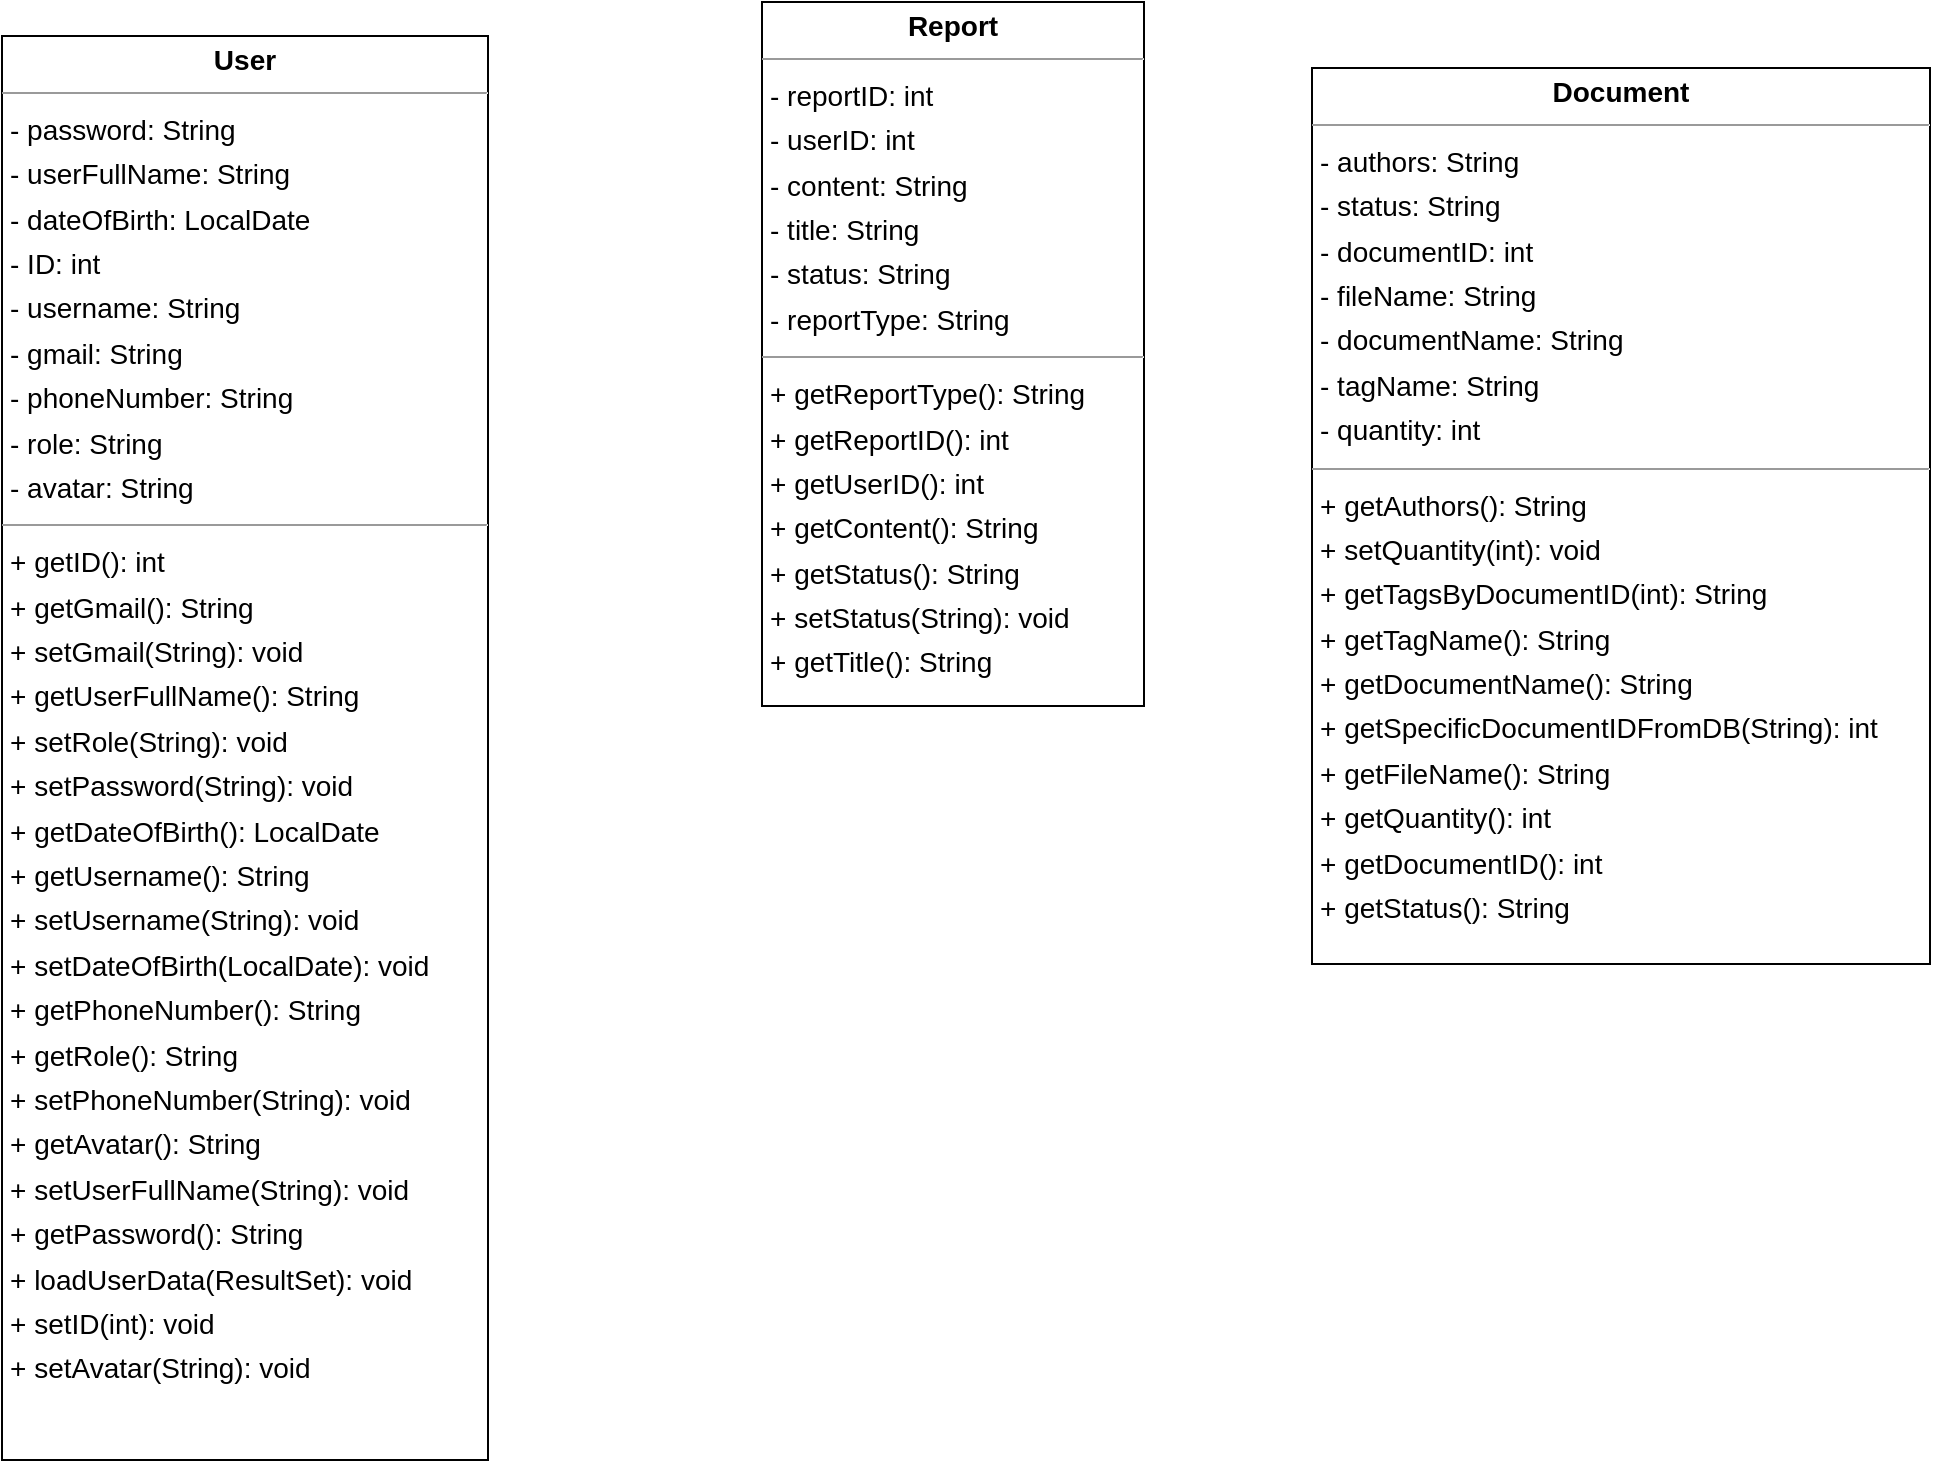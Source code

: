 <mxGraphModel dx="0" dy="0" grid="1" gridSize="10" guides="1" tooltips="1" connect="1" arrows="1" fold="1" page="0" pageScale="1" background="none" math="0" shadow="0">
  <root>
    <mxCell id="0" />
    <mxCell id="1" parent="0" />
    <mxCell id="node0" parent="1" vertex="1" value="&lt;p style=&quot;margin:0px;margin-top:4px;text-align:center;&quot;&gt;&lt;b&gt;Document&lt;/b&gt;&lt;/p&gt;&lt;hr size=&quot;1&quot;/&gt;&lt;p style=&quot;margin:0 0 0 4px;line-height:1.6;&quot;&gt;- authors: String&lt;br/&gt;- status: String&lt;br/&gt;- documentID: int&lt;br/&gt;- fileName: String&lt;br/&gt;- documentName: String&lt;br/&gt;- tagName: String&lt;br/&gt;- quantity: int&lt;/p&gt;&lt;hr size=&quot;1&quot;/&gt;&lt;p style=&quot;margin:0 0 0 4px;line-height:1.6;&quot;&gt;+ getAuthors(): String&lt;br/&gt;+ setQuantity(int): void&lt;br/&gt;+ getTagsByDocumentID(int): String&lt;br/&gt;+ getTagName(): String&lt;br/&gt;+ getDocumentName(): String&lt;br/&gt;+ getSpecificDocumentIDFromDB(String): int&lt;br/&gt;+ getFileName(): String&lt;br/&gt;+ getQuantity(): int&lt;br/&gt;+ getDocumentID(): int&lt;br/&gt;+ getStatus(): String&lt;/p&gt;" style="verticalAlign=top;align=left;overflow=fill;fontSize=14;fontFamily=Helvetica;html=1;rounded=0;shadow=0;comic=0;labelBackgroundColor=none;strokeWidth=1;">
      <mxGeometry x="224" y="167" width="309" height="448" as="geometry" />
    </mxCell>
    <mxCell id="node2" parent="1" vertex="1" value="&lt;p style=&quot;margin:0px;margin-top:4px;text-align:center;&quot;&gt;&lt;b&gt;Report&lt;/b&gt;&lt;/p&gt;&lt;hr size=&quot;1&quot;/&gt;&lt;p style=&quot;margin:0 0 0 4px;line-height:1.6;&quot;&gt;- reportID: int&lt;br/&gt;- userID: int&lt;br/&gt;- content: String&lt;br/&gt;- title: String&lt;br/&gt;- status: String&lt;br/&gt;- reportType: String&lt;/p&gt;&lt;hr size=&quot;1&quot;/&gt;&lt;p style=&quot;margin:0 0 0 4px;line-height:1.6;&quot;&gt;+ getReportType(): String&lt;br/&gt;+ getReportID(): int&lt;br/&gt;+ getUserID(): int&lt;br/&gt;+ getContent(): String&lt;br/&gt;+ getStatus(): String&lt;br/&gt;+ setStatus(String): void&lt;br/&gt;+ getTitle(): String&lt;/p&gt;" style="verticalAlign=top;align=left;overflow=fill;fontSize=14;fontFamily=Helvetica;html=1;rounded=0;shadow=0;comic=0;labelBackgroundColor=none;strokeWidth=1;">
      <mxGeometry x="-51" y="134" width="191" height="352" as="geometry" />
    </mxCell>
    <mxCell id="node1" parent="1" vertex="1" value="&lt;p style=&quot;margin:0px;margin-top:4px;text-align:center;&quot;&gt;&lt;b&gt;User&lt;/b&gt;&lt;/p&gt;&lt;hr size=&quot;1&quot;/&gt;&lt;p style=&quot;margin:0 0 0 4px;line-height:1.6;&quot;&gt;- password: String&lt;br/&gt;- userFullName: String&lt;br/&gt;- dateOfBirth: LocalDate&lt;br/&gt;- ID: int&lt;br/&gt;- username: String&lt;br/&gt;- gmail: String&lt;br/&gt;- phoneNumber: String&lt;br/&gt;- role: String&lt;br/&gt;- avatar: String&lt;/p&gt;&lt;hr size=&quot;1&quot;/&gt;&lt;p style=&quot;margin:0 0 0 4px;line-height:1.6;&quot;&gt;+ getID(): int&lt;br/&gt;+ getGmail(): String&lt;br/&gt;+ setGmail(String): void&lt;br/&gt;+ getUserFullName(): String&lt;br/&gt;+ setRole(String): void&lt;br/&gt;+ setPassword(String): void&lt;br/&gt;+ getDateOfBirth(): LocalDate&lt;br/&gt;+ getUsername(): String&lt;br/&gt;+ setUsername(String): void&lt;br/&gt;+ setDateOfBirth(LocalDate): void&lt;br/&gt;+ getPhoneNumber(): String&lt;br/&gt;+ getRole(): String&lt;br/&gt;+ setPhoneNumber(String): void&lt;br/&gt;+ getAvatar(): String&lt;br/&gt;+ setUserFullName(String): void&lt;br/&gt;+ getPassword(): String&lt;br/&gt;+ loadUserData(ResultSet): void&lt;br/&gt;+ setID(int): void&lt;br/&gt;+ setAvatar(String): void&lt;/p&gt;" style="verticalAlign=top;align=left;overflow=fill;fontSize=14;fontFamily=Helvetica;html=1;rounded=0;shadow=0;comic=0;labelBackgroundColor=none;strokeWidth=1;">
      <mxGeometry x="-431" y="151" width="243" height="712" as="geometry" />
    </mxCell>
  </root>
</mxGraphModel>